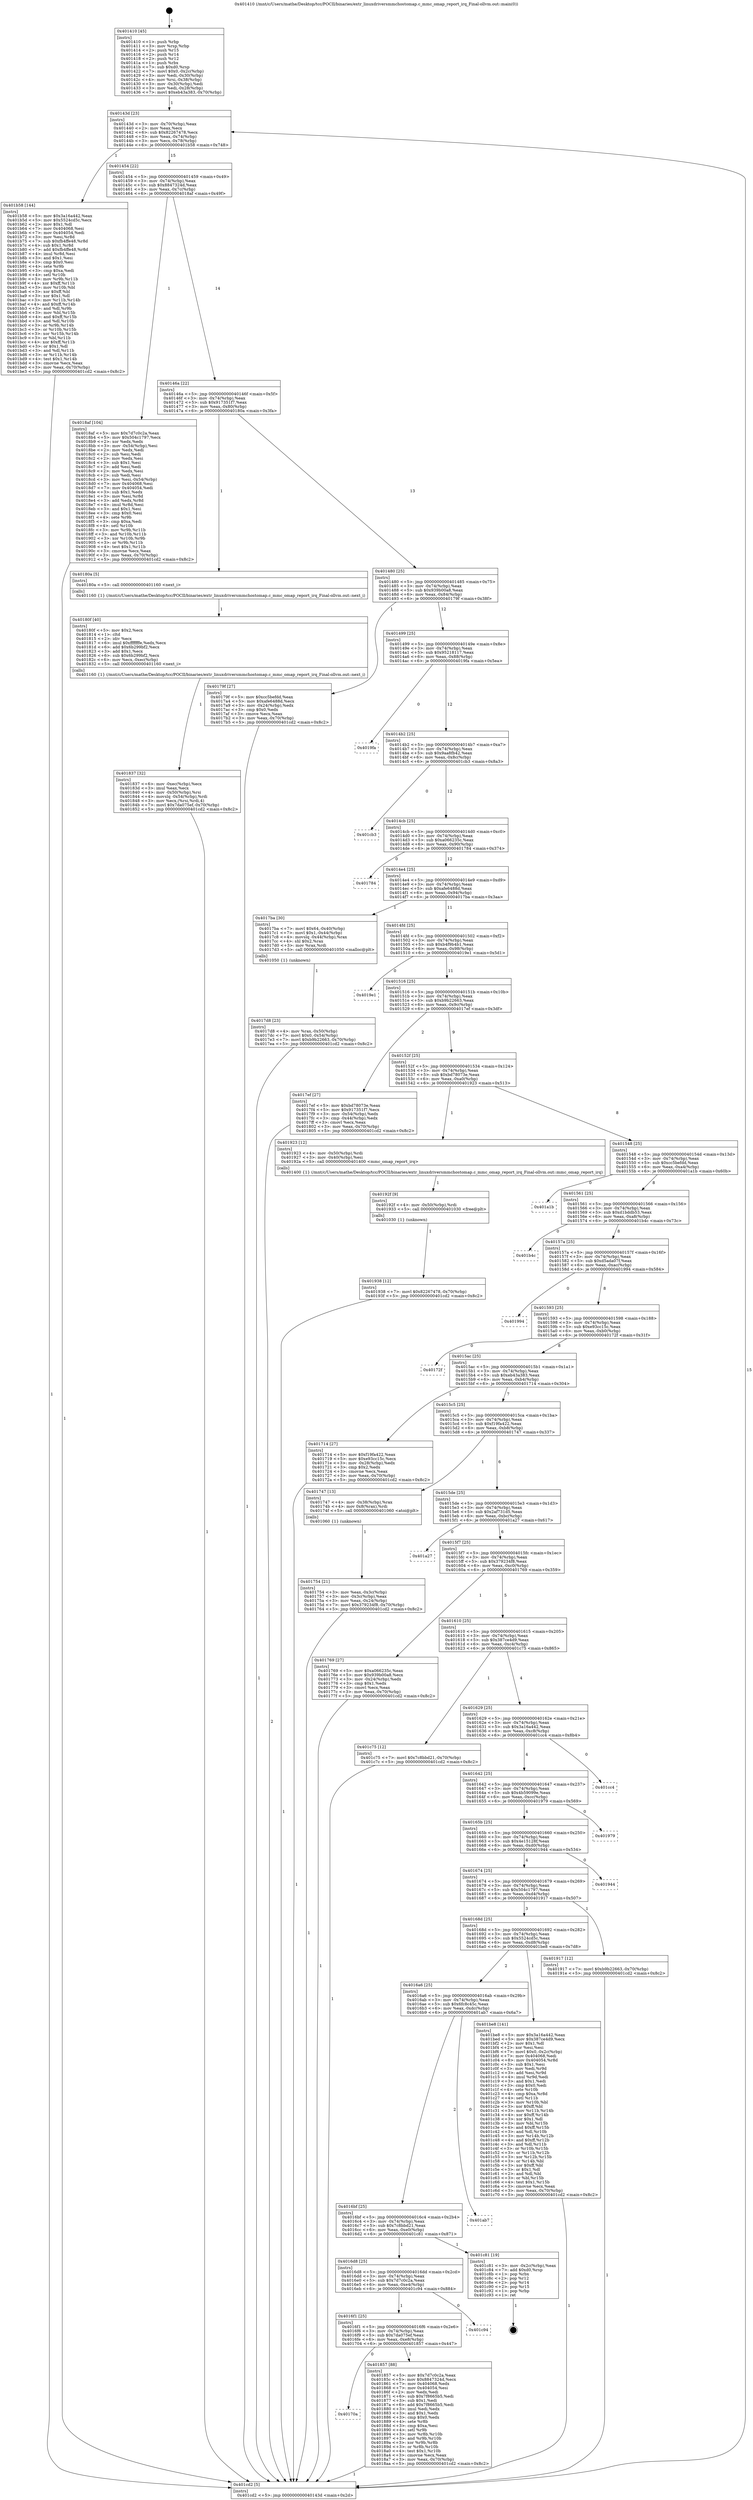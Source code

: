 digraph "0x401410" {
  label = "0x401410 (/mnt/c/Users/mathe/Desktop/tcc/POCII/binaries/extr_linuxdriversmmchostomap.c_mmc_omap_report_irq_Final-ollvm.out::main(0))"
  labelloc = "t"
  node[shape=record]

  Entry [label="",width=0.3,height=0.3,shape=circle,fillcolor=black,style=filled]
  "0x40143d" [label="{
     0x40143d [23]\l
     | [instrs]\l
     &nbsp;&nbsp;0x40143d \<+3\>: mov -0x70(%rbp),%eax\l
     &nbsp;&nbsp;0x401440 \<+2\>: mov %eax,%ecx\l
     &nbsp;&nbsp;0x401442 \<+6\>: sub $0x82267478,%ecx\l
     &nbsp;&nbsp;0x401448 \<+3\>: mov %eax,-0x74(%rbp)\l
     &nbsp;&nbsp;0x40144b \<+3\>: mov %ecx,-0x78(%rbp)\l
     &nbsp;&nbsp;0x40144e \<+6\>: je 0000000000401b58 \<main+0x748\>\l
  }"]
  "0x401b58" [label="{
     0x401b58 [144]\l
     | [instrs]\l
     &nbsp;&nbsp;0x401b58 \<+5\>: mov $0x3a16a442,%eax\l
     &nbsp;&nbsp;0x401b5d \<+5\>: mov $0x5524cd5c,%ecx\l
     &nbsp;&nbsp;0x401b62 \<+2\>: mov $0x1,%dl\l
     &nbsp;&nbsp;0x401b64 \<+7\>: mov 0x404068,%esi\l
     &nbsp;&nbsp;0x401b6b \<+7\>: mov 0x404054,%edi\l
     &nbsp;&nbsp;0x401b72 \<+3\>: mov %esi,%r8d\l
     &nbsp;&nbsp;0x401b75 \<+7\>: sub $0xfb4ffe48,%r8d\l
     &nbsp;&nbsp;0x401b7c \<+4\>: sub $0x1,%r8d\l
     &nbsp;&nbsp;0x401b80 \<+7\>: add $0xfb4ffe48,%r8d\l
     &nbsp;&nbsp;0x401b87 \<+4\>: imul %r8d,%esi\l
     &nbsp;&nbsp;0x401b8b \<+3\>: and $0x1,%esi\l
     &nbsp;&nbsp;0x401b8e \<+3\>: cmp $0x0,%esi\l
     &nbsp;&nbsp;0x401b91 \<+4\>: sete %r9b\l
     &nbsp;&nbsp;0x401b95 \<+3\>: cmp $0xa,%edi\l
     &nbsp;&nbsp;0x401b98 \<+4\>: setl %r10b\l
     &nbsp;&nbsp;0x401b9c \<+3\>: mov %r9b,%r11b\l
     &nbsp;&nbsp;0x401b9f \<+4\>: xor $0xff,%r11b\l
     &nbsp;&nbsp;0x401ba3 \<+3\>: mov %r10b,%bl\l
     &nbsp;&nbsp;0x401ba6 \<+3\>: xor $0xff,%bl\l
     &nbsp;&nbsp;0x401ba9 \<+3\>: xor $0x1,%dl\l
     &nbsp;&nbsp;0x401bac \<+3\>: mov %r11b,%r14b\l
     &nbsp;&nbsp;0x401baf \<+4\>: and $0xff,%r14b\l
     &nbsp;&nbsp;0x401bb3 \<+3\>: and %dl,%r9b\l
     &nbsp;&nbsp;0x401bb6 \<+3\>: mov %bl,%r15b\l
     &nbsp;&nbsp;0x401bb9 \<+4\>: and $0xff,%r15b\l
     &nbsp;&nbsp;0x401bbd \<+3\>: and %dl,%r10b\l
     &nbsp;&nbsp;0x401bc0 \<+3\>: or %r9b,%r14b\l
     &nbsp;&nbsp;0x401bc3 \<+3\>: or %r10b,%r15b\l
     &nbsp;&nbsp;0x401bc6 \<+3\>: xor %r15b,%r14b\l
     &nbsp;&nbsp;0x401bc9 \<+3\>: or %bl,%r11b\l
     &nbsp;&nbsp;0x401bcc \<+4\>: xor $0xff,%r11b\l
     &nbsp;&nbsp;0x401bd0 \<+3\>: or $0x1,%dl\l
     &nbsp;&nbsp;0x401bd3 \<+3\>: and %dl,%r11b\l
     &nbsp;&nbsp;0x401bd6 \<+3\>: or %r11b,%r14b\l
     &nbsp;&nbsp;0x401bd9 \<+4\>: test $0x1,%r14b\l
     &nbsp;&nbsp;0x401bdd \<+3\>: cmovne %ecx,%eax\l
     &nbsp;&nbsp;0x401be0 \<+3\>: mov %eax,-0x70(%rbp)\l
     &nbsp;&nbsp;0x401be3 \<+5\>: jmp 0000000000401cd2 \<main+0x8c2\>\l
  }"]
  "0x401454" [label="{
     0x401454 [22]\l
     | [instrs]\l
     &nbsp;&nbsp;0x401454 \<+5\>: jmp 0000000000401459 \<main+0x49\>\l
     &nbsp;&nbsp;0x401459 \<+3\>: mov -0x74(%rbp),%eax\l
     &nbsp;&nbsp;0x40145c \<+5\>: sub $0x8847324d,%eax\l
     &nbsp;&nbsp;0x401461 \<+3\>: mov %eax,-0x7c(%rbp)\l
     &nbsp;&nbsp;0x401464 \<+6\>: je 00000000004018af \<main+0x49f\>\l
  }"]
  Exit [label="",width=0.3,height=0.3,shape=circle,fillcolor=black,style=filled,peripheries=2]
  "0x4018af" [label="{
     0x4018af [104]\l
     | [instrs]\l
     &nbsp;&nbsp;0x4018af \<+5\>: mov $0x7d7c0c2a,%eax\l
     &nbsp;&nbsp;0x4018b4 \<+5\>: mov $0x504c1797,%ecx\l
     &nbsp;&nbsp;0x4018b9 \<+2\>: xor %edx,%edx\l
     &nbsp;&nbsp;0x4018bb \<+3\>: mov -0x54(%rbp),%esi\l
     &nbsp;&nbsp;0x4018be \<+2\>: mov %edx,%edi\l
     &nbsp;&nbsp;0x4018c0 \<+2\>: sub %esi,%edi\l
     &nbsp;&nbsp;0x4018c2 \<+2\>: mov %edx,%esi\l
     &nbsp;&nbsp;0x4018c4 \<+3\>: sub $0x1,%esi\l
     &nbsp;&nbsp;0x4018c7 \<+2\>: add %esi,%edi\l
     &nbsp;&nbsp;0x4018c9 \<+2\>: mov %edx,%esi\l
     &nbsp;&nbsp;0x4018cb \<+2\>: sub %edi,%esi\l
     &nbsp;&nbsp;0x4018cd \<+3\>: mov %esi,-0x54(%rbp)\l
     &nbsp;&nbsp;0x4018d0 \<+7\>: mov 0x404068,%esi\l
     &nbsp;&nbsp;0x4018d7 \<+7\>: mov 0x404054,%edi\l
     &nbsp;&nbsp;0x4018de \<+3\>: sub $0x1,%edx\l
     &nbsp;&nbsp;0x4018e1 \<+3\>: mov %esi,%r8d\l
     &nbsp;&nbsp;0x4018e4 \<+3\>: add %edx,%r8d\l
     &nbsp;&nbsp;0x4018e7 \<+4\>: imul %r8d,%esi\l
     &nbsp;&nbsp;0x4018eb \<+3\>: and $0x1,%esi\l
     &nbsp;&nbsp;0x4018ee \<+3\>: cmp $0x0,%esi\l
     &nbsp;&nbsp;0x4018f1 \<+4\>: sete %r9b\l
     &nbsp;&nbsp;0x4018f5 \<+3\>: cmp $0xa,%edi\l
     &nbsp;&nbsp;0x4018f8 \<+4\>: setl %r10b\l
     &nbsp;&nbsp;0x4018fc \<+3\>: mov %r9b,%r11b\l
     &nbsp;&nbsp;0x4018ff \<+3\>: and %r10b,%r11b\l
     &nbsp;&nbsp;0x401902 \<+3\>: xor %r10b,%r9b\l
     &nbsp;&nbsp;0x401905 \<+3\>: or %r9b,%r11b\l
     &nbsp;&nbsp;0x401908 \<+4\>: test $0x1,%r11b\l
     &nbsp;&nbsp;0x40190c \<+3\>: cmovne %ecx,%eax\l
     &nbsp;&nbsp;0x40190f \<+3\>: mov %eax,-0x70(%rbp)\l
     &nbsp;&nbsp;0x401912 \<+5\>: jmp 0000000000401cd2 \<main+0x8c2\>\l
  }"]
  "0x40146a" [label="{
     0x40146a [22]\l
     | [instrs]\l
     &nbsp;&nbsp;0x40146a \<+5\>: jmp 000000000040146f \<main+0x5f\>\l
     &nbsp;&nbsp;0x40146f \<+3\>: mov -0x74(%rbp),%eax\l
     &nbsp;&nbsp;0x401472 \<+5\>: sub $0x917351f7,%eax\l
     &nbsp;&nbsp;0x401477 \<+3\>: mov %eax,-0x80(%rbp)\l
     &nbsp;&nbsp;0x40147a \<+6\>: je 000000000040180a \<main+0x3fa\>\l
  }"]
  "0x401938" [label="{
     0x401938 [12]\l
     | [instrs]\l
     &nbsp;&nbsp;0x401938 \<+7\>: movl $0x82267478,-0x70(%rbp)\l
     &nbsp;&nbsp;0x40193f \<+5\>: jmp 0000000000401cd2 \<main+0x8c2\>\l
  }"]
  "0x40180a" [label="{
     0x40180a [5]\l
     | [instrs]\l
     &nbsp;&nbsp;0x40180a \<+5\>: call 0000000000401160 \<next_i\>\l
     | [calls]\l
     &nbsp;&nbsp;0x401160 \{1\} (/mnt/c/Users/mathe/Desktop/tcc/POCII/binaries/extr_linuxdriversmmchostomap.c_mmc_omap_report_irq_Final-ollvm.out::next_i)\l
  }"]
  "0x401480" [label="{
     0x401480 [25]\l
     | [instrs]\l
     &nbsp;&nbsp;0x401480 \<+5\>: jmp 0000000000401485 \<main+0x75\>\l
     &nbsp;&nbsp;0x401485 \<+3\>: mov -0x74(%rbp),%eax\l
     &nbsp;&nbsp;0x401488 \<+5\>: sub $0x939b00a8,%eax\l
     &nbsp;&nbsp;0x40148d \<+6\>: mov %eax,-0x84(%rbp)\l
     &nbsp;&nbsp;0x401493 \<+6\>: je 000000000040179f \<main+0x38f\>\l
  }"]
  "0x40192f" [label="{
     0x40192f [9]\l
     | [instrs]\l
     &nbsp;&nbsp;0x40192f \<+4\>: mov -0x50(%rbp),%rdi\l
     &nbsp;&nbsp;0x401933 \<+5\>: call 0000000000401030 \<free@plt\>\l
     | [calls]\l
     &nbsp;&nbsp;0x401030 \{1\} (unknown)\l
  }"]
  "0x40179f" [label="{
     0x40179f [27]\l
     | [instrs]\l
     &nbsp;&nbsp;0x40179f \<+5\>: mov $0xcc5befdd,%eax\l
     &nbsp;&nbsp;0x4017a4 \<+5\>: mov $0xafe6488d,%ecx\l
     &nbsp;&nbsp;0x4017a9 \<+3\>: mov -0x24(%rbp),%edx\l
     &nbsp;&nbsp;0x4017ac \<+3\>: cmp $0x0,%edx\l
     &nbsp;&nbsp;0x4017af \<+3\>: cmove %ecx,%eax\l
     &nbsp;&nbsp;0x4017b2 \<+3\>: mov %eax,-0x70(%rbp)\l
     &nbsp;&nbsp;0x4017b5 \<+5\>: jmp 0000000000401cd2 \<main+0x8c2\>\l
  }"]
  "0x401499" [label="{
     0x401499 [25]\l
     | [instrs]\l
     &nbsp;&nbsp;0x401499 \<+5\>: jmp 000000000040149e \<main+0x8e\>\l
     &nbsp;&nbsp;0x40149e \<+3\>: mov -0x74(%rbp),%eax\l
     &nbsp;&nbsp;0x4014a1 \<+5\>: sub $0x95218117,%eax\l
     &nbsp;&nbsp;0x4014a6 \<+6\>: mov %eax,-0x88(%rbp)\l
     &nbsp;&nbsp;0x4014ac \<+6\>: je 00000000004019fa \<main+0x5ea\>\l
  }"]
  "0x40170a" [label="{
     0x40170a\l
  }", style=dashed]
  "0x4019fa" [label="{
     0x4019fa\l
  }", style=dashed]
  "0x4014b2" [label="{
     0x4014b2 [25]\l
     | [instrs]\l
     &nbsp;&nbsp;0x4014b2 \<+5\>: jmp 00000000004014b7 \<main+0xa7\>\l
     &nbsp;&nbsp;0x4014b7 \<+3\>: mov -0x74(%rbp),%eax\l
     &nbsp;&nbsp;0x4014ba \<+5\>: sub $0x9aa8fb42,%eax\l
     &nbsp;&nbsp;0x4014bf \<+6\>: mov %eax,-0x8c(%rbp)\l
     &nbsp;&nbsp;0x4014c5 \<+6\>: je 0000000000401cb3 \<main+0x8a3\>\l
  }"]
  "0x401857" [label="{
     0x401857 [88]\l
     | [instrs]\l
     &nbsp;&nbsp;0x401857 \<+5\>: mov $0x7d7c0c2a,%eax\l
     &nbsp;&nbsp;0x40185c \<+5\>: mov $0x8847324d,%ecx\l
     &nbsp;&nbsp;0x401861 \<+7\>: mov 0x404068,%edx\l
     &nbsp;&nbsp;0x401868 \<+7\>: mov 0x404054,%esi\l
     &nbsp;&nbsp;0x40186f \<+2\>: mov %edx,%edi\l
     &nbsp;&nbsp;0x401871 \<+6\>: sub $0x7f8665b5,%edi\l
     &nbsp;&nbsp;0x401877 \<+3\>: sub $0x1,%edi\l
     &nbsp;&nbsp;0x40187a \<+6\>: add $0x7f8665b5,%edi\l
     &nbsp;&nbsp;0x401880 \<+3\>: imul %edi,%edx\l
     &nbsp;&nbsp;0x401883 \<+3\>: and $0x1,%edx\l
     &nbsp;&nbsp;0x401886 \<+3\>: cmp $0x0,%edx\l
     &nbsp;&nbsp;0x401889 \<+4\>: sete %r8b\l
     &nbsp;&nbsp;0x40188d \<+3\>: cmp $0xa,%esi\l
     &nbsp;&nbsp;0x401890 \<+4\>: setl %r9b\l
     &nbsp;&nbsp;0x401894 \<+3\>: mov %r8b,%r10b\l
     &nbsp;&nbsp;0x401897 \<+3\>: and %r9b,%r10b\l
     &nbsp;&nbsp;0x40189a \<+3\>: xor %r9b,%r8b\l
     &nbsp;&nbsp;0x40189d \<+3\>: or %r8b,%r10b\l
     &nbsp;&nbsp;0x4018a0 \<+4\>: test $0x1,%r10b\l
     &nbsp;&nbsp;0x4018a4 \<+3\>: cmovne %ecx,%eax\l
     &nbsp;&nbsp;0x4018a7 \<+3\>: mov %eax,-0x70(%rbp)\l
     &nbsp;&nbsp;0x4018aa \<+5\>: jmp 0000000000401cd2 \<main+0x8c2\>\l
  }"]
  "0x401cb3" [label="{
     0x401cb3\l
  }", style=dashed]
  "0x4014cb" [label="{
     0x4014cb [25]\l
     | [instrs]\l
     &nbsp;&nbsp;0x4014cb \<+5\>: jmp 00000000004014d0 \<main+0xc0\>\l
     &nbsp;&nbsp;0x4014d0 \<+3\>: mov -0x74(%rbp),%eax\l
     &nbsp;&nbsp;0x4014d3 \<+5\>: sub $0xa066235c,%eax\l
     &nbsp;&nbsp;0x4014d8 \<+6\>: mov %eax,-0x90(%rbp)\l
     &nbsp;&nbsp;0x4014de \<+6\>: je 0000000000401784 \<main+0x374\>\l
  }"]
  "0x4016f1" [label="{
     0x4016f1 [25]\l
     | [instrs]\l
     &nbsp;&nbsp;0x4016f1 \<+5\>: jmp 00000000004016f6 \<main+0x2e6\>\l
     &nbsp;&nbsp;0x4016f6 \<+3\>: mov -0x74(%rbp),%eax\l
     &nbsp;&nbsp;0x4016f9 \<+5\>: sub $0x7da075ef,%eax\l
     &nbsp;&nbsp;0x4016fe \<+6\>: mov %eax,-0xe8(%rbp)\l
     &nbsp;&nbsp;0x401704 \<+6\>: je 0000000000401857 \<main+0x447\>\l
  }"]
  "0x401784" [label="{
     0x401784\l
  }", style=dashed]
  "0x4014e4" [label="{
     0x4014e4 [25]\l
     | [instrs]\l
     &nbsp;&nbsp;0x4014e4 \<+5\>: jmp 00000000004014e9 \<main+0xd9\>\l
     &nbsp;&nbsp;0x4014e9 \<+3\>: mov -0x74(%rbp),%eax\l
     &nbsp;&nbsp;0x4014ec \<+5\>: sub $0xafe6488d,%eax\l
     &nbsp;&nbsp;0x4014f1 \<+6\>: mov %eax,-0x94(%rbp)\l
     &nbsp;&nbsp;0x4014f7 \<+6\>: je 00000000004017ba \<main+0x3aa\>\l
  }"]
  "0x401c94" [label="{
     0x401c94\l
  }", style=dashed]
  "0x4017ba" [label="{
     0x4017ba [30]\l
     | [instrs]\l
     &nbsp;&nbsp;0x4017ba \<+7\>: movl $0x64,-0x40(%rbp)\l
     &nbsp;&nbsp;0x4017c1 \<+7\>: movl $0x1,-0x44(%rbp)\l
     &nbsp;&nbsp;0x4017c8 \<+4\>: movslq -0x44(%rbp),%rax\l
     &nbsp;&nbsp;0x4017cc \<+4\>: shl $0x2,%rax\l
     &nbsp;&nbsp;0x4017d0 \<+3\>: mov %rax,%rdi\l
     &nbsp;&nbsp;0x4017d3 \<+5\>: call 0000000000401050 \<malloc@plt\>\l
     | [calls]\l
     &nbsp;&nbsp;0x401050 \{1\} (unknown)\l
  }"]
  "0x4014fd" [label="{
     0x4014fd [25]\l
     | [instrs]\l
     &nbsp;&nbsp;0x4014fd \<+5\>: jmp 0000000000401502 \<main+0xf2\>\l
     &nbsp;&nbsp;0x401502 \<+3\>: mov -0x74(%rbp),%eax\l
     &nbsp;&nbsp;0x401505 \<+5\>: sub $0xb4f9b4b1,%eax\l
     &nbsp;&nbsp;0x40150a \<+6\>: mov %eax,-0x98(%rbp)\l
     &nbsp;&nbsp;0x401510 \<+6\>: je 00000000004019e1 \<main+0x5d1\>\l
  }"]
  "0x4016d8" [label="{
     0x4016d8 [25]\l
     | [instrs]\l
     &nbsp;&nbsp;0x4016d8 \<+5\>: jmp 00000000004016dd \<main+0x2cd\>\l
     &nbsp;&nbsp;0x4016dd \<+3\>: mov -0x74(%rbp),%eax\l
     &nbsp;&nbsp;0x4016e0 \<+5\>: sub $0x7d7c0c2a,%eax\l
     &nbsp;&nbsp;0x4016e5 \<+6\>: mov %eax,-0xe4(%rbp)\l
     &nbsp;&nbsp;0x4016eb \<+6\>: je 0000000000401c94 \<main+0x884\>\l
  }"]
  "0x4019e1" [label="{
     0x4019e1\l
  }", style=dashed]
  "0x401516" [label="{
     0x401516 [25]\l
     | [instrs]\l
     &nbsp;&nbsp;0x401516 \<+5\>: jmp 000000000040151b \<main+0x10b\>\l
     &nbsp;&nbsp;0x40151b \<+3\>: mov -0x74(%rbp),%eax\l
     &nbsp;&nbsp;0x40151e \<+5\>: sub $0xb9b22663,%eax\l
     &nbsp;&nbsp;0x401523 \<+6\>: mov %eax,-0x9c(%rbp)\l
     &nbsp;&nbsp;0x401529 \<+6\>: je 00000000004017ef \<main+0x3df\>\l
  }"]
  "0x401c81" [label="{
     0x401c81 [19]\l
     | [instrs]\l
     &nbsp;&nbsp;0x401c81 \<+3\>: mov -0x2c(%rbp),%eax\l
     &nbsp;&nbsp;0x401c84 \<+7\>: add $0xd0,%rsp\l
     &nbsp;&nbsp;0x401c8b \<+1\>: pop %rbx\l
     &nbsp;&nbsp;0x401c8c \<+2\>: pop %r12\l
     &nbsp;&nbsp;0x401c8e \<+2\>: pop %r14\l
     &nbsp;&nbsp;0x401c90 \<+2\>: pop %r15\l
     &nbsp;&nbsp;0x401c92 \<+1\>: pop %rbp\l
     &nbsp;&nbsp;0x401c93 \<+1\>: ret\l
  }"]
  "0x4017ef" [label="{
     0x4017ef [27]\l
     | [instrs]\l
     &nbsp;&nbsp;0x4017ef \<+5\>: mov $0xbd78073e,%eax\l
     &nbsp;&nbsp;0x4017f4 \<+5\>: mov $0x917351f7,%ecx\l
     &nbsp;&nbsp;0x4017f9 \<+3\>: mov -0x54(%rbp),%edx\l
     &nbsp;&nbsp;0x4017fc \<+3\>: cmp -0x44(%rbp),%edx\l
     &nbsp;&nbsp;0x4017ff \<+3\>: cmovl %ecx,%eax\l
     &nbsp;&nbsp;0x401802 \<+3\>: mov %eax,-0x70(%rbp)\l
     &nbsp;&nbsp;0x401805 \<+5\>: jmp 0000000000401cd2 \<main+0x8c2\>\l
  }"]
  "0x40152f" [label="{
     0x40152f [25]\l
     | [instrs]\l
     &nbsp;&nbsp;0x40152f \<+5\>: jmp 0000000000401534 \<main+0x124\>\l
     &nbsp;&nbsp;0x401534 \<+3\>: mov -0x74(%rbp),%eax\l
     &nbsp;&nbsp;0x401537 \<+5\>: sub $0xbd78073e,%eax\l
     &nbsp;&nbsp;0x40153c \<+6\>: mov %eax,-0xa0(%rbp)\l
     &nbsp;&nbsp;0x401542 \<+6\>: je 0000000000401923 \<main+0x513\>\l
  }"]
  "0x4016bf" [label="{
     0x4016bf [25]\l
     | [instrs]\l
     &nbsp;&nbsp;0x4016bf \<+5\>: jmp 00000000004016c4 \<main+0x2b4\>\l
     &nbsp;&nbsp;0x4016c4 \<+3\>: mov -0x74(%rbp),%eax\l
     &nbsp;&nbsp;0x4016c7 \<+5\>: sub $0x7c8bbd21,%eax\l
     &nbsp;&nbsp;0x4016cc \<+6\>: mov %eax,-0xe0(%rbp)\l
     &nbsp;&nbsp;0x4016d2 \<+6\>: je 0000000000401c81 \<main+0x871\>\l
  }"]
  "0x401923" [label="{
     0x401923 [12]\l
     | [instrs]\l
     &nbsp;&nbsp;0x401923 \<+4\>: mov -0x50(%rbp),%rdi\l
     &nbsp;&nbsp;0x401927 \<+3\>: mov -0x40(%rbp),%esi\l
     &nbsp;&nbsp;0x40192a \<+5\>: call 0000000000401400 \<mmc_omap_report_irq\>\l
     | [calls]\l
     &nbsp;&nbsp;0x401400 \{1\} (/mnt/c/Users/mathe/Desktop/tcc/POCII/binaries/extr_linuxdriversmmchostomap.c_mmc_omap_report_irq_Final-ollvm.out::mmc_omap_report_irq)\l
  }"]
  "0x401548" [label="{
     0x401548 [25]\l
     | [instrs]\l
     &nbsp;&nbsp;0x401548 \<+5\>: jmp 000000000040154d \<main+0x13d\>\l
     &nbsp;&nbsp;0x40154d \<+3\>: mov -0x74(%rbp),%eax\l
     &nbsp;&nbsp;0x401550 \<+5\>: sub $0xcc5befdd,%eax\l
     &nbsp;&nbsp;0x401555 \<+6\>: mov %eax,-0xa4(%rbp)\l
     &nbsp;&nbsp;0x40155b \<+6\>: je 0000000000401a1b \<main+0x60b\>\l
  }"]
  "0x401ab7" [label="{
     0x401ab7\l
  }", style=dashed]
  "0x401a1b" [label="{
     0x401a1b\l
  }", style=dashed]
  "0x401561" [label="{
     0x401561 [25]\l
     | [instrs]\l
     &nbsp;&nbsp;0x401561 \<+5\>: jmp 0000000000401566 \<main+0x156\>\l
     &nbsp;&nbsp;0x401566 \<+3\>: mov -0x74(%rbp),%eax\l
     &nbsp;&nbsp;0x401569 \<+5\>: sub $0xd1bddb53,%eax\l
     &nbsp;&nbsp;0x40156e \<+6\>: mov %eax,-0xa8(%rbp)\l
     &nbsp;&nbsp;0x401574 \<+6\>: je 0000000000401b4c \<main+0x73c\>\l
  }"]
  "0x4016a6" [label="{
     0x4016a6 [25]\l
     | [instrs]\l
     &nbsp;&nbsp;0x4016a6 \<+5\>: jmp 00000000004016ab \<main+0x29b\>\l
     &nbsp;&nbsp;0x4016ab \<+3\>: mov -0x74(%rbp),%eax\l
     &nbsp;&nbsp;0x4016ae \<+5\>: sub $0x6fc8c45c,%eax\l
     &nbsp;&nbsp;0x4016b3 \<+6\>: mov %eax,-0xdc(%rbp)\l
     &nbsp;&nbsp;0x4016b9 \<+6\>: je 0000000000401ab7 \<main+0x6a7\>\l
  }"]
  "0x401b4c" [label="{
     0x401b4c\l
  }", style=dashed]
  "0x40157a" [label="{
     0x40157a [25]\l
     | [instrs]\l
     &nbsp;&nbsp;0x40157a \<+5\>: jmp 000000000040157f \<main+0x16f\>\l
     &nbsp;&nbsp;0x40157f \<+3\>: mov -0x74(%rbp),%eax\l
     &nbsp;&nbsp;0x401582 \<+5\>: sub $0xd5ada07f,%eax\l
     &nbsp;&nbsp;0x401587 \<+6\>: mov %eax,-0xac(%rbp)\l
     &nbsp;&nbsp;0x40158d \<+6\>: je 0000000000401994 \<main+0x584\>\l
  }"]
  "0x401be8" [label="{
     0x401be8 [141]\l
     | [instrs]\l
     &nbsp;&nbsp;0x401be8 \<+5\>: mov $0x3a16a442,%eax\l
     &nbsp;&nbsp;0x401bed \<+5\>: mov $0x387ce4d9,%ecx\l
     &nbsp;&nbsp;0x401bf2 \<+2\>: mov $0x1,%dl\l
     &nbsp;&nbsp;0x401bf4 \<+2\>: xor %esi,%esi\l
     &nbsp;&nbsp;0x401bf6 \<+7\>: movl $0x0,-0x2c(%rbp)\l
     &nbsp;&nbsp;0x401bfd \<+7\>: mov 0x404068,%edi\l
     &nbsp;&nbsp;0x401c04 \<+8\>: mov 0x404054,%r8d\l
     &nbsp;&nbsp;0x401c0c \<+3\>: sub $0x1,%esi\l
     &nbsp;&nbsp;0x401c0f \<+3\>: mov %edi,%r9d\l
     &nbsp;&nbsp;0x401c12 \<+3\>: add %esi,%r9d\l
     &nbsp;&nbsp;0x401c15 \<+4\>: imul %r9d,%edi\l
     &nbsp;&nbsp;0x401c19 \<+3\>: and $0x1,%edi\l
     &nbsp;&nbsp;0x401c1c \<+3\>: cmp $0x0,%edi\l
     &nbsp;&nbsp;0x401c1f \<+4\>: sete %r10b\l
     &nbsp;&nbsp;0x401c23 \<+4\>: cmp $0xa,%r8d\l
     &nbsp;&nbsp;0x401c27 \<+4\>: setl %r11b\l
     &nbsp;&nbsp;0x401c2b \<+3\>: mov %r10b,%bl\l
     &nbsp;&nbsp;0x401c2e \<+3\>: xor $0xff,%bl\l
     &nbsp;&nbsp;0x401c31 \<+3\>: mov %r11b,%r14b\l
     &nbsp;&nbsp;0x401c34 \<+4\>: xor $0xff,%r14b\l
     &nbsp;&nbsp;0x401c38 \<+3\>: xor $0x1,%dl\l
     &nbsp;&nbsp;0x401c3b \<+3\>: mov %bl,%r15b\l
     &nbsp;&nbsp;0x401c3e \<+4\>: and $0xff,%r15b\l
     &nbsp;&nbsp;0x401c42 \<+3\>: and %dl,%r10b\l
     &nbsp;&nbsp;0x401c45 \<+3\>: mov %r14b,%r12b\l
     &nbsp;&nbsp;0x401c48 \<+4\>: and $0xff,%r12b\l
     &nbsp;&nbsp;0x401c4c \<+3\>: and %dl,%r11b\l
     &nbsp;&nbsp;0x401c4f \<+3\>: or %r10b,%r15b\l
     &nbsp;&nbsp;0x401c52 \<+3\>: or %r11b,%r12b\l
     &nbsp;&nbsp;0x401c55 \<+3\>: xor %r12b,%r15b\l
     &nbsp;&nbsp;0x401c58 \<+3\>: or %r14b,%bl\l
     &nbsp;&nbsp;0x401c5b \<+3\>: xor $0xff,%bl\l
     &nbsp;&nbsp;0x401c5e \<+3\>: or $0x1,%dl\l
     &nbsp;&nbsp;0x401c61 \<+2\>: and %dl,%bl\l
     &nbsp;&nbsp;0x401c63 \<+3\>: or %bl,%r15b\l
     &nbsp;&nbsp;0x401c66 \<+4\>: test $0x1,%r15b\l
     &nbsp;&nbsp;0x401c6a \<+3\>: cmovne %ecx,%eax\l
     &nbsp;&nbsp;0x401c6d \<+3\>: mov %eax,-0x70(%rbp)\l
     &nbsp;&nbsp;0x401c70 \<+5\>: jmp 0000000000401cd2 \<main+0x8c2\>\l
  }"]
  "0x401994" [label="{
     0x401994\l
  }", style=dashed]
  "0x401593" [label="{
     0x401593 [25]\l
     | [instrs]\l
     &nbsp;&nbsp;0x401593 \<+5\>: jmp 0000000000401598 \<main+0x188\>\l
     &nbsp;&nbsp;0x401598 \<+3\>: mov -0x74(%rbp),%eax\l
     &nbsp;&nbsp;0x40159b \<+5\>: sub $0xe93cc15c,%eax\l
     &nbsp;&nbsp;0x4015a0 \<+6\>: mov %eax,-0xb0(%rbp)\l
     &nbsp;&nbsp;0x4015a6 \<+6\>: je 000000000040172f \<main+0x31f\>\l
  }"]
  "0x40168d" [label="{
     0x40168d [25]\l
     | [instrs]\l
     &nbsp;&nbsp;0x40168d \<+5\>: jmp 0000000000401692 \<main+0x282\>\l
     &nbsp;&nbsp;0x401692 \<+3\>: mov -0x74(%rbp),%eax\l
     &nbsp;&nbsp;0x401695 \<+5\>: sub $0x5524cd5c,%eax\l
     &nbsp;&nbsp;0x40169a \<+6\>: mov %eax,-0xd8(%rbp)\l
     &nbsp;&nbsp;0x4016a0 \<+6\>: je 0000000000401be8 \<main+0x7d8\>\l
  }"]
  "0x40172f" [label="{
     0x40172f\l
  }", style=dashed]
  "0x4015ac" [label="{
     0x4015ac [25]\l
     | [instrs]\l
     &nbsp;&nbsp;0x4015ac \<+5\>: jmp 00000000004015b1 \<main+0x1a1\>\l
     &nbsp;&nbsp;0x4015b1 \<+3\>: mov -0x74(%rbp),%eax\l
     &nbsp;&nbsp;0x4015b4 \<+5\>: sub $0xeb43a383,%eax\l
     &nbsp;&nbsp;0x4015b9 \<+6\>: mov %eax,-0xb4(%rbp)\l
     &nbsp;&nbsp;0x4015bf \<+6\>: je 0000000000401714 \<main+0x304\>\l
  }"]
  "0x401917" [label="{
     0x401917 [12]\l
     | [instrs]\l
     &nbsp;&nbsp;0x401917 \<+7\>: movl $0xb9b22663,-0x70(%rbp)\l
     &nbsp;&nbsp;0x40191e \<+5\>: jmp 0000000000401cd2 \<main+0x8c2\>\l
  }"]
  "0x401714" [label="{
     0x401714 [27]\l
     | [instrs]\l
     &nbsp;&nbsp;0x401714 \<+5\>: mov $0xf19fa422,%eax\l
     &nbsp;&nbsp;0x401719 \<+5\>: mov $0xe93cc15c,%ecx\l
     &nbsp;&nbsp;0x40171e \<+3\>: mov -0x28(%rbp),%edx\l
     &nbsp;&nbsp;0x401721 \<+3\>: cmp $0x2,%edx\l
     &nbsp;&nbsp;0x401724 \<+3\>: cmovne %ecx,%eax\l
     &nbsp;&nbsp;0x401727 \<+3\>: mov %eax,-0x70(%rbp)\l
     &nbsp;&nbsp;0x40172a \<+5\>: jmp 0000000000401cd2 \<main+0x8c2\>\l
  }"]
  "0x4015c5" [label="{
     0x4015c5 [25]\l
     | [instrs]\l
     &nbsp;&nbsp;0x4015c5 \<+5\>: jmp 00000000004015ca \<main+0x1ba\>\l
     &nbsp;&nbsp;0x4015ca \<+3\>: mov -0x74(%rbp),%eax\l
     &nbsp;&nbsp;0x4015cd \<+5\>: sub $0xf19fa422,%eax\l
     &nbsp;&nbsp;0x4015d2 \<+6\>: mov %eax,-0xb8(%rbp)\l
     &nbsp;&nbsp;0x4015d8 \<+6\>: je 0000000000401747 \<main+0x337\>\l
  }"]
  "0x401cd2" [label="{
     0x401cd2 [5]\l
     | [instrs]\l
     &nbsp;&nbsp;0x401cd2 \<+5\>: jmp 000000000040143d \<main+0x2d\>\l
  }"]
  "0x401410" [label="{
     0x401410 [45]\l
     | [instrs]\l
     &nbsp;&nbsp;0x401410 \<+1\>: push %rbp\l
     &nbsp;&nbsp;0x401411 \<+3\>: mov %rsp,%rbp\l
     &nbsp;&nbsp;0x401414 \<+2\>: push %r15\l
     &nbsp;&nbsp;0x401416 \<+2\>: push %r14\l
     &nbsp;&nbsp;0x401418 \<+2\>: push %r12\l
     &nbsp;&nbsp;0x40141a \<+1\>: push %rbx\l
     &nbsp;&nbsp;0x40141b \<+7\>: sub $0xd0,%rsp\l
     &nbsp;&nbsp;0x401422 \<+7\>: movl $0x0,-0x2c(%rbp)\l
     &nbsp;&nbsp;0x401429 \<+3\>: mov %edi,-0x30(%rbp)\l
     &nbsp;&nbsp;0x40142c \<+4\>: mov %rsi,-0x38(%rbp)\l
     &nbsp;&nbsp;0x401430 \<+3\>: mov -0x30(%rbp),%edi\l
     &nbsp;&nbsp;0x401433 \<+3\>: mov %edi,-0x28(%rbp)\l
     &nbsp;&nbsp;0x401436 \<+7\>: movl $0xeb43a383,-0x70(%rbp)\l
  }"]
  "0x401674" [label="{
     0x401674 [25]\l
     | [instrs]\l
     &nbsp;&nbsp;0x401674 \<+5\>: jmp 0000000000401679 \<main+0x269\>\l
     &nbsp;&nbsp;0x401679 \<+3\>: mov -0x74(%rbp),%eax\l
     &nbsp;&nbsp;0x40167c \<+5\>: sub $0x504c1797,%eax\l
     &nbsp;&nbsp;0x401681 \<+6\>: mov %eax,-0xd4(%rbp)\l
     &nbsp;&nbsp;0x401687 \<+6\>: je 0000000000401917 \<main+0x507\>\l
  }"]
  "0x401747" [label="{
     0x401747 [13]\l
     | [instrs]\l
     &nbsp;&nbsp;0x401747 \<+4\>: mov -0x38(%rbp),%rax\l
     &nbsp;&nbsp;0x40174b \<+4\>: mov 0x8(%rax),%rdi\l
     &nbsp;&nbsp;0x40174f \<+5\>: call 0000000000401060 \<atoi@plt\>\l
     | [calls]\l
     &nbsp;&nbsp;0x401060 \{1\} (unknown)\l
  }"]
  "0x4015de" [label="{
     0x4015de [25]\l
     | [instrs]\l
     &nbsp;&nbsp;0x4015de \<+5\>: jmp 00000000004015e3 \<main+0x1d3\>\l
     &nbsp;&nbsp;0x4015e3 \<+3\>: mov -0x74(%rbp),%eax\l
     &nbsp;&nbsp;0x4015e6 \<+5\>: sub $0x2af731d5,%eax\l
     &nbsp;&nbsp;0x4015eb \<+6\>: mov %eax,-0xbc(%rbp)\l
     &nbsp;&nbsp;0x4015f1 \<+6\>: je 0000000000401a27 \<main+0x617\>\l
  }"]
  "0x401754" [label="{
     0x401754 [21]\l
     | [instrs]\l
     &nbsp;&nbsp;0x401754 \<+3\>: mov %eax,-0x3c(%rbp)\l
     &nbsp;&nbsp;0x401757 \<+3\>: mov -0x3c(%rbp),%eax\l
     &nbsp;&nbsp;0x40175a \<+3\>: mov %eax,-0x24(%rbp)\l
     &nbsp;&nbsp;0x40175d \<+7\>: movl $0x379234f8,-0x70(%rbp)\l
     &nbsp;&nbsp;0x401764 \<+5\>: jmp 0000000000401cd2 \<main+0x8c2\>\l
  }"]
  "0x401944" [label="{
     0x401944\l
  }", style=dashed]
  "0x401a27" [label="{
     0x401a27\l
  }", style=dashed]
  "0x4015f7" [label="{
     0x4015f7 [25]\l
     | [instrs]\l
     &nbsp;&nbsp;0x4015f7 \<+5\>: jmp 00000000004015fc \<main+0x1ec\>\l
     &nbsp;&nbsp;0x4015fc \<+3\>: mov -0x74(%rbp),%eax\l
     &nbsp;&nbsp;0x4015ff \<+5\>: sub $0x379234f8,%eax\l
     &nbsp;&nbsp;0x401604 \<+6\>: mov %eax,-0xc0(%rbp)\l
     &nbsp;&nbsp;0x40160a \<+6\>: je 0000000000401769 \<main+0x359\>\l
  }"]
  "0x40165b" [label="{
     0x40165b [25]\l
     | [instrs]\l
     &nbsp;&nbsp;0x40165b \<+5\>: jmp 0000000000401660 \<main+0x250\>\l
     &nbsp;&nbsp;0x401660 \<+3\>: mov -0x74(%rbp),%eax\l
     &nbsp;&nbsp;0x401663 \<+5\>: sub $0x4e15128f,%eax\l
     &nbsp;&nbsp;0x401668 \<+6\>: mov %eax,-0xd0(%rbp)\l
     &nbsp;&nbsp;0x40166e \<+6\>: je 0000000000401944 \<main+0x534\>\l
  }"]
  "0x401769" [label="{
     0x401769 [27]\l
     | [instrs]\l
     &nbsp;&nbsp;0x401769 \<+5\>: mov $0xa066235c,%eax\l
     &nbsp;&nbsp;0x40176e \<+5\>: mov $0x939b00a8,%ecx\l
     &nbsp;&nbsp;0x401773 \<+3\>: mov -0x24(%rbp),%edx\l
     &nbsp;&nbsp;0x401776 \<+3\>: cmp $0x1,%edx\l
     &nbsp;&nbsp;0x401779 \<+3\>: cmovl %ecx,%eax\l
     &nbsp;&nbsp;0x40177c \<+3\>: mov %eax,-0x70(%rbp)\l
     &nbsp;&nbsp;0x40177f \<+5\>: jmp 0000000000401cd2 \<main+0x8c2\>\l
  }"]
  "0x401610" [label="{
     0x401610 [25]\l
     | [instrs]\l
     &nbsp;&nbsp;0x401610 \<+5\>: jmp 0000000000401615 \<main+0x205\>\l
     &nbsp;&nbsp;0x401615 \<+3\>: mov -0x74(%rbp),%eax\l
     &nbsp;&nbsp;0x401618 \<+5\>: sub $0x387ce4d9,%eax\l
     &nbsp;&nbsp;0x40161d \<+6\>: mov %eax,-0xc4(%rbp)\l
     &nbsp;&nbsp;0x401623 \<+6\>: je 0000000000401c75 \<main+0x865\>\l
  }"]
  "0x4017d8" [label="{
     0x4017d8 [23]\l
     | [instrs]\l
     &nbsp;&nbsp;0x4017d8 \<+4\>: mov %rax,-0x50(%rbp)\l
     &nbsp;&nbsp;0x4017dc \<+7\>: movl $0x0,-0x54(%rbp)\l
     &nbsp;&nbsp;0x4017e3 \<+7\>: movl $0xb9b22663,-0x70(%rbp)\l
     &nbsp;&nbsp;0x4017ea \<+5\>: jmp 0000000000401cd2 \<main+0x8c2\>\l
  }"]
  "0x40180f" [label="{
     0x40180f [40]\l
     | [instrs]\l
     &nbsp;&nbsp;0x40180f \<+5\>: mov $0x2,%ecx\l
     &nbsp;&nbsp;0x401814 \<+1\>: cltd\l
     &nbsp;&nbsp;0x401815 \<+2\>: idiv %ecx\l
     &nbsp;&nbsp;0x401817 \<+6\>: imul $0xfffffffe,%edx,%ecx\l
     &nbsp;&nbsp;0x40181d \<+6\>: add $0x6b299bf2,%ecx\l
     &nbsp;&nbsp;0x401823 \<+3\>: add $0x1,%ecx\l
     &nbsp;&nbsp;0x401826 \<+6\>: sub $0x6b299bf2,%ecx\l
     &nbsp;&nbsp;0x40182c \<+6\>: mov %ecx,-0xec(%rbp)\l
     &nbsp;&nbsp;0x401832 \<+5\>: call 0000000000401160 \<next_i\>\l
     | [calls]\l
     &nbsp;&nbsp;0x401160 \{1\} (/mnt/c/Users/mathe/Desktop/tcc/POCII/binaries/extr_linuxdriversmmchostomap.c_mmc_omap_report_irq_Final-ollvm.out::next_i)\l
  }"]
  "0x401837" [label="{
     0x401837 [32]\l
     | [instrs]\l
     &nbsp;&nbsp;0x401837 \<+6\>: mov -0xec(%rbp),%ecx\l
     &nbsp;&nbsp;0x40183d \<+3\>: imul %eax,%ecx\l
     &nbsp;&nbsp;0x401840 \<+4\>: mov -0x50(%rbp),%rsi\l
     &nbsp;&nbsp;0x401844 \<+4\>: movslq -0x54(%rbp),%rdi\l
     &nbsp;&nbsp;0x401848 \<+3\>: mov %ecx,(%rsi,%rdi,4)\l
     &nbsp;&nbsp;0x40184b \<+7\>: movl $0x7da075ef,-0x70(%rbp)\l
     &nbsp;&nbsp;0x401852 \<+5\>: jmp 0000000000401cd2 \<main+0x8c2\>\l
  }"]
  "0x401979" [label="{
     0x401979\l
  }", style=dashed]
  "0x401c75" [label="{
     0x401c75 [12]\l
     | [instrs]\l
     &nbsp;&nbsp;0x401c75 \<+7\>: movl $0x7c8bbd21,-0x70(%rbp)\l
     &nbsp;&nbsp;0x401c7c \<+5\>: jmp 0000000000401cd2 \<main+0x8c2\>\l
  }"]
  "0x401629" [label="{
     0x401629 [25]\l
     | [instrs]\l
     &nbsp;&nbsp;0x401629 \<+5\>: jmp 000000000040162e \<main+0x21e\>\l
     &nbsp;&nbsp;0x40162e \<+3\>: mov -0x74(%rbp),%eax\l
     &nbsp;&nbsp;0x401631 \<+5\>: sub $0x3a16a442,%eax\l
     &nbsp;&nbsp;0x401636 \<+6\>: mov %eax,-0xc8(%rbp)\l
     &nbsp;&nbsp;0x40163c \<+6\>: je 0000000000401cc4 \<main+0x8b4\>\l
  }"]
  "0x401642" [label="{
     0x401642 [25]\l
     | [instrs]\l
     &nbsp;&nbsp;0x401642 \<+5\>: jmp 0000000000401647 \<main+0x237\>\l
     &nbsp;&nbsp;0x401647 \<+3\>: mov -0x74(%rbp),%eax\l
     &nbsp;&nbsp;0x40164a \<+5\>: sub $0x4b59099e,%eax\l
     &nbsp;&nbsp;0x40164f \<+6\>: mov %eax,-0xcc(%rbp)\l
     &nbsp;&nbsp;0x401655 \<+6\>: je 0000000000401979 \<main+0x569\>\l
  }"]
  "0x401cc4" [label="{
     0x401cc4\l
  }", style=dashed]
  Entry -> "0x401410" [label=" 1"]
  "0x40143d" -> "0x401b58" [label=" 1"]
  "0x40143d" -> "0x401454" [label=" 15"]
  "0x401c81" -> Exit [label=" 1"]
  "0x401454" -> "0x4018af" [label=" 1"]
  "0x401454" -> "0x40146a" [label=" 14"]
  "0x401c75" -> "0x401cd2" [label=" 1"]
  "0x40146a" -> "0x40180a" [label=" 1"]
  "0x40146a" -> "0x401480" [label=" 13"]
  "0x401be8" -> "0x401cd2" [label=" 1"]
  "0x401480" -> "0x40179f" [label=" 1"]
  "0x401480" -> "0x401499" [label=" 12"]
  "0x401b58" -> "0x401cd2" [label=" 1"]
  "0x401499" -> "0x4019fa" [label=" 0"]
  "0x401499" -> "0x4014b2" [label=" 12"]
  "0x401938" -> "0x401cd2" [label=" 1"]
  "0x4014b2" -> "0x401cb3" [label=" 0"]
  "0x4014b2" -> "0x4014cb" [label=" 12"]
  "0x40192f" -> "0x401938" [label=" 1"]
  "0x4014cb" -> "0x401784" [label=" 0"]
  "0x4014cb" -> "0x4014e4" [label=" 12"]
  "0x401917" -> "0x401cd2" [label=" 1"]
  "0x4014e4" -> "0x4017ba" [label=" 1"]
  "0x4014e4" -> "0x4014fd" [label=" 11"]
  "0x4018af" -> "0x401cd2" [label=" 1"]
  "0x4014fd" -> "0x4019e1" [label=" 0"]
  "0x4014fd" -> "0x401516" [label=" 11"]
  "0x4016f1" -> "0x40170a" [label=" 0"]
  "0x401516" -> "0x4017ef" [label=" 2"]
  "0x401516" -> "0x40152f" [label=" 9"]
  "0x4016f1" -> "0x401857" [label=" 1"]
  "0x40152f" -> "0x401923" [label=" 1"]
  "0x40152f" -> "0x401548" [label=" 8"]
  "0x4016d8" -> "0x4016f1" [label=" 1"]
  "0x401548" -> "0x401a1b" [label=" 0"]
  "0x401548" -> "0x401561" [label=" 8"]
  "0x4016d8" -> "0x401c94" [label=" 0"]
  "0x401561" -> "0x401b4c" [label=" 0"]
  "0x401561" -> "0x40157a" [label=" 8"]
  "0x4016bf" -> "0x4016d8" [label=" 1"]
  "0x40157a" -> "0x401994" [label=" 0"]
  "0x40157a" -> "0x401593" [label=" 8"]
  "0x4016bf" -> "0x401c81" [label=" 1"]
  "0x401593" -> "0x40172f" [label=" 0"]
  "0x401593" -> "0x4015ac" [label=" 8"]
  "0x4016a6" -> "0x4016bf" [label=" 2"]
  "0x4015ac" -> "0x401714" [label=" 1"]
  "0x4015ac" -> "0x4015c5" [label=" 7"]
  "0x401714" -> "0x401cd2" [label=" 1"]
  "0x401410" -> "0x40143d" [label=" 1"]
  "0x401cd2" -> "0x40143d" [label=" 15"]
  "0x4016a6" -> "0x401ab7" [label=" 0"]
  "0x4015c5" -> "0x401747" [label=" 1"]
  "0x4015c5" -> "0x4015de" [label=" 6"]
  "0x401747" -> "0x401754" [label=" 1"]
  "0x401754" -> "0x401cd2" [label=" 1"]
  "0x40168d" -> "0x4016a6" [label=" 2"]
  "0x4015de" -> "0x401a27" [label=" 0"]
  "0x4015de" -> "0x4015f7" [label=" 6"]
  "0x40168d" -> "0x401be8" [label=" 1"]
  "0x4015f7" -> "0x401769" [label=" 1"]
  "0x4015f7" -> "0x401610" [label=" 5"]
  "0x401769" -> "0x401cd2" [label=" 1"]
  "0x40179f" -> "0x401cd2" [label=" 1"]
  "0x4017ba" -> "0x4017d8" [label=" 1"]
  "0x4017d8" -> "0x401cd2" [label=" 1"]
  "0x4017ef" -> "0x401cd2" [label=" 2"]
  "0x40180a" -> "0x40180f" [label=" 1"]
  "0x40180f" -> "0x401837" [label=" 1"]
  "0x401837" -> "0x401cd2" [label=" 1"]
  "0x401674" -> "0x40168d" [label=" 3"]
  "0x401610" -> "0x401c75" [label=" 1"]
  "0x401610" -> "0x401629" [label=" 4"]
  "0x401674" -> "0x401917" [label=" 1"]
  "0x401629" -> "0x401cc4" [label=" 0"]
  "0x401629" -> "0x401642" [label=" 4"]
  "0x401857" -> "0x401cd2" [label=" 1"]
  "0x401642" -> "0x401979" [label=" 0"]
  "0x401642" -> "0x40165b" [label=" 4"]
  "0x401923" -> "0x40192f" [label=" 1"]
  "0x40165b" -> "0x401944" [label=" 0"]
  "0x40165b" -> "0x401674" [label=" 4"]
}
